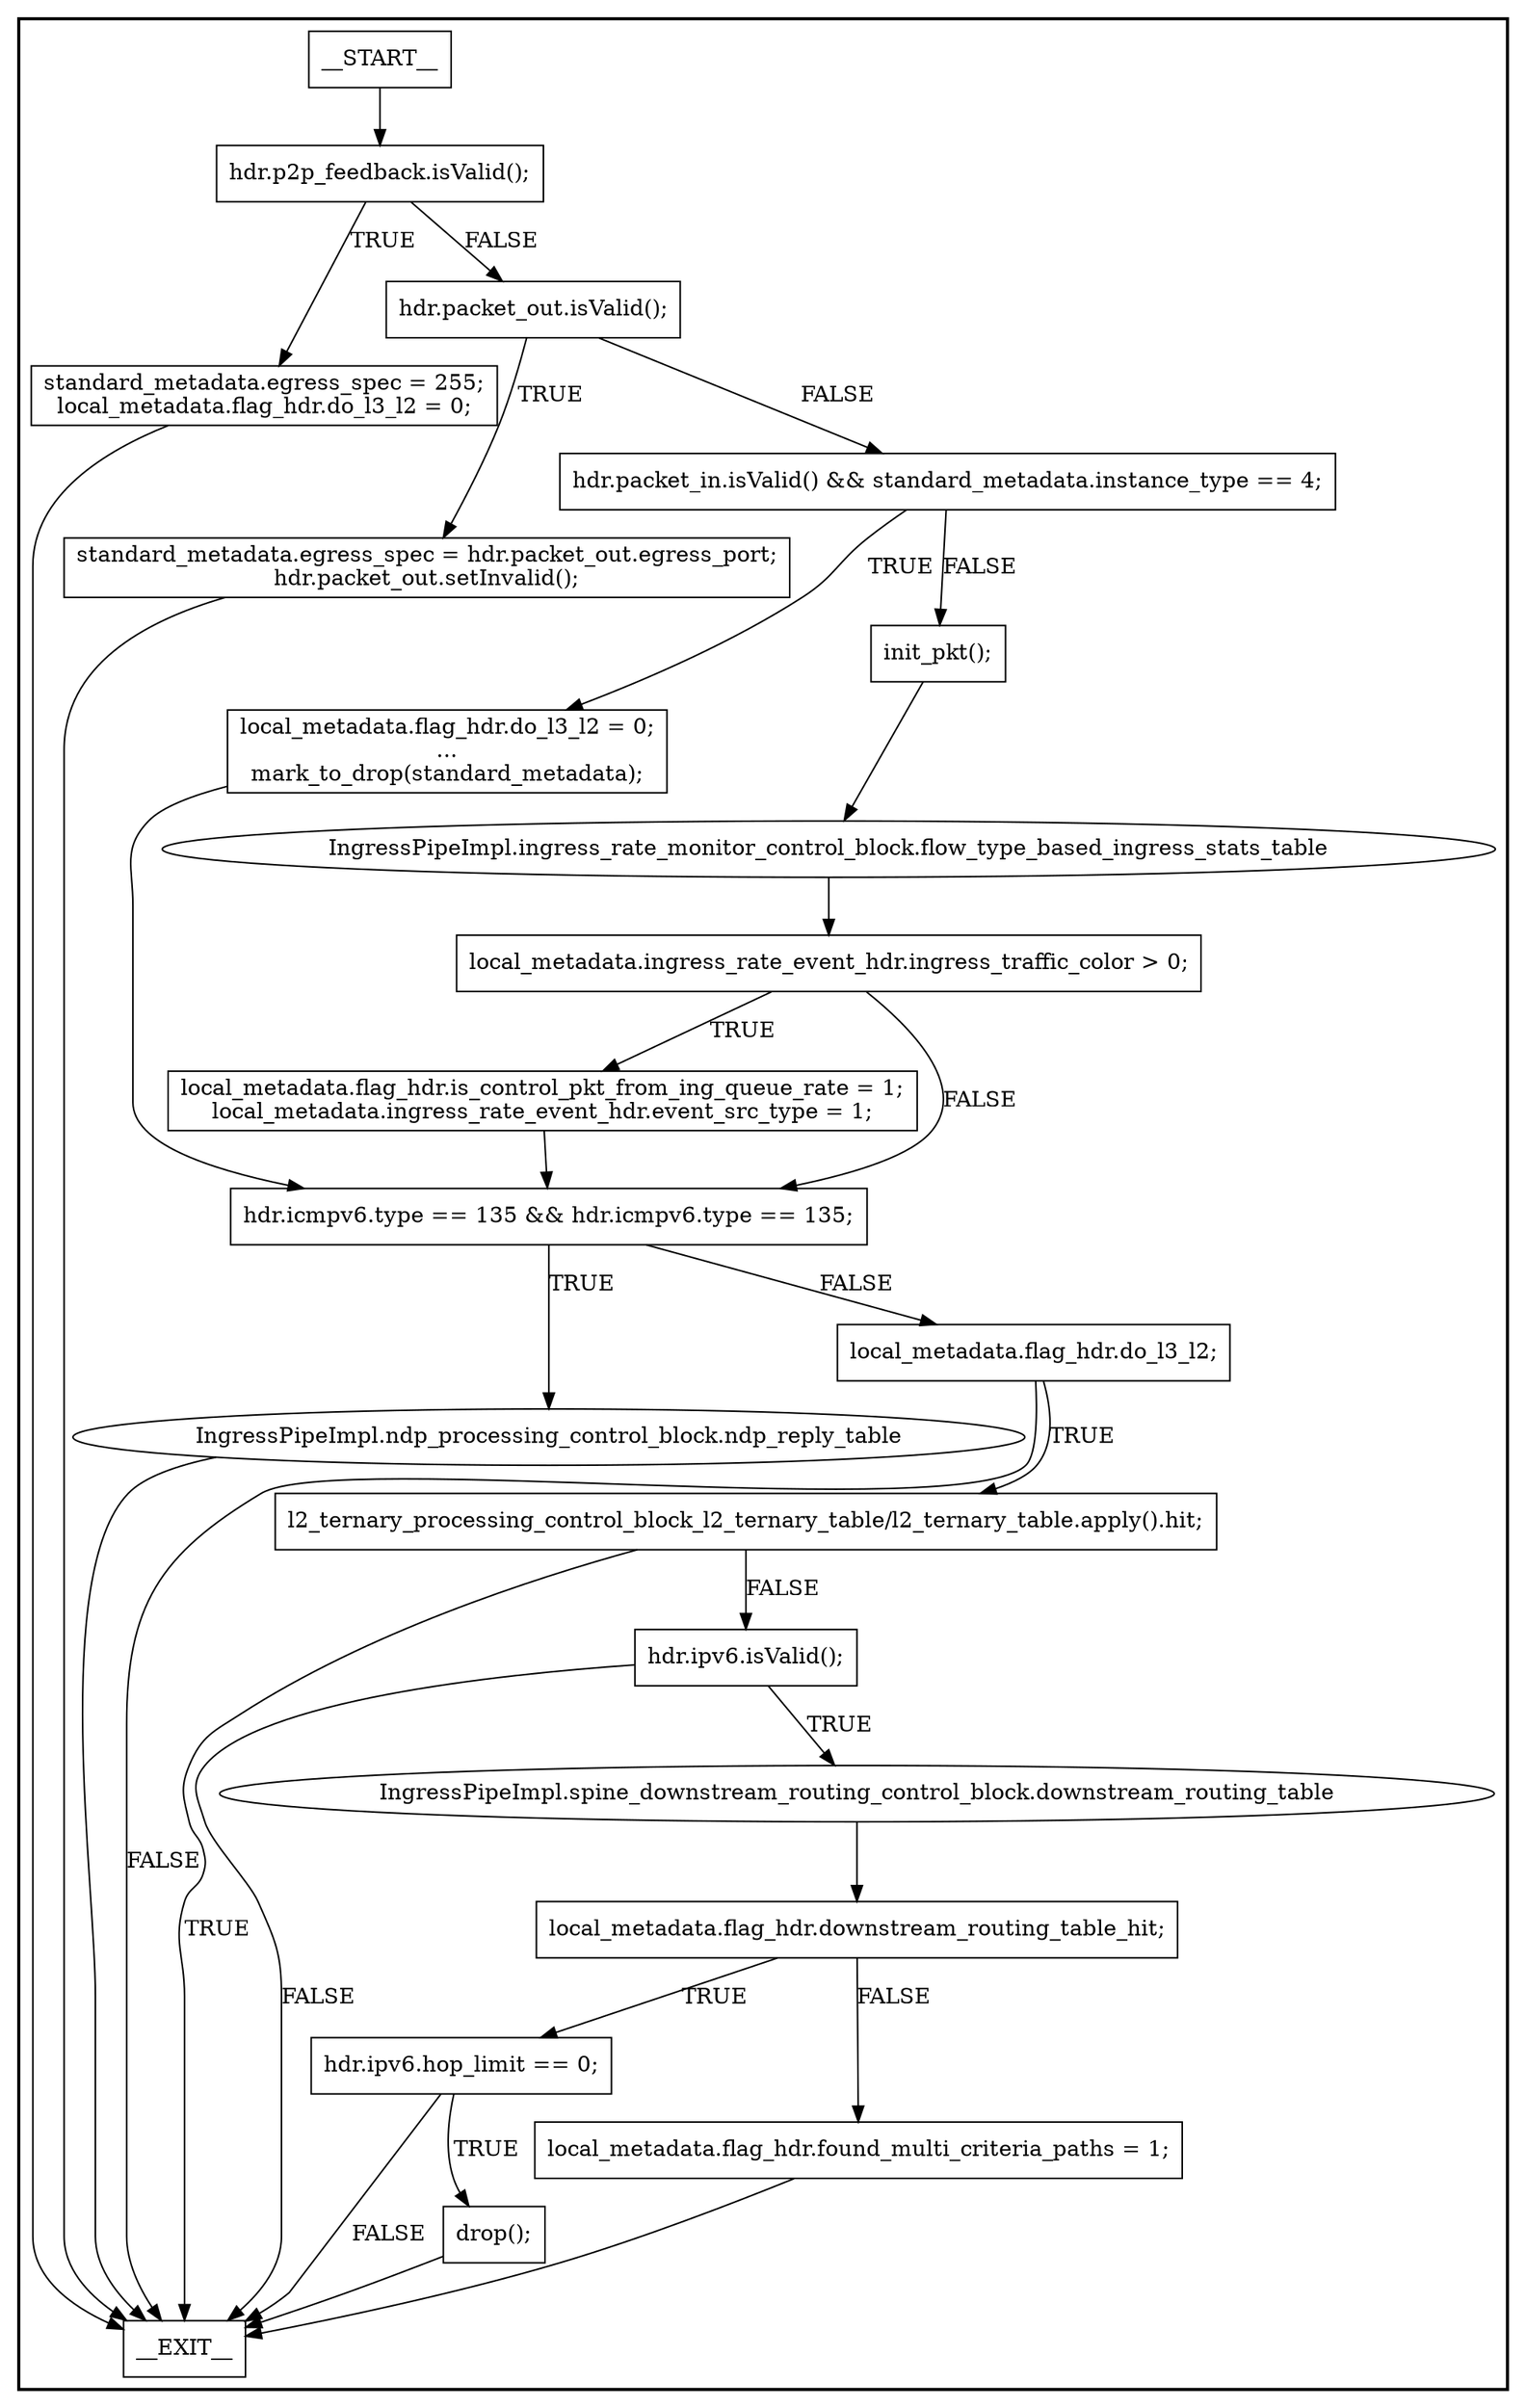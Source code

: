 digraph IngressPipeImpl {
subgraph cluster {
graph [
label="", labeljust=r, style=bold];
0[label=__START__, margin="", shape=rectangle, style=solid];
1[label=__EXIT__, margin="", shape=rectangle, style=solid];
2[label="hdr.p2p_feedback.isValid();", margin="", shape=rectangle, style=solid];
3[label="standard_metadata.egress_spec = 255;
local_metadata.flag_hdr.do_l3_l2 = 0;", margin="", shape=rectangle, style=solid];
4[label="hdr.packet_out.isValid();", margin="", shape=rectangle, style=solid];
5[label="standard_metadata.egress_spec = hdr.packet_out.egress_port;
hdr.packet_out.setInvalid();", margin="", shape=rectangle, style=solid];
6[label="hdr.packet_in.isValid() && standard_metadata.instance_type == 4;", margin="", shape=rectangle, style=solid];
7[label="local_metadata.flag_hdr.do_l3_l2 = 0;
...
mark_to_drop(standard_metadata);", margin="", shape=rectangle, style=solid];
8[label="init_pkt();", margin="", shape=rectangle, style=solid];
9[label="IngressPipeImpl.ingress_rate_monitor_control_block.flow_type_based_ingress_stats_table", margin="", shape=ellipse, style=solid];
10[label="local_metadata.ingress_rate_event_hdr.ingress_traffic_color > 0;", margin="", shape=rectangle, style=solid];
11[label="local_metadata.flag_hdr.is_control_pkt_from_ing_queue_rate = 1;
local_metadata.ingress_rate_event_hdr.event_src_type = 1;", margin="", shape=rectangle, style=solid];
12[label="hdr.icmpv6.type == 135 && hdr.icmpv6.type == 135;", margin="", shape=rectangle, style=solid];
13[label="IngressPipeImpl.ndp_processing_control_block.ndp_reply_table", margin="", shape=ellipse, style=solid];
14[label="local_metadata.flag_hdr.do_l3_l2;", margin="", shape=rectangle, style=solid];
15[label="l2_ternary_processing_control_block_l2_ternary_table/l2_ternary_table.apply().hit;", margin="", shape=rectangle, style=solid];
16[label="hdr.ipv6.isValid();", margin="", shape=rectangle, style=solid];
17[label="IngressPipeImpl.spine_downstream_routing_control_block.downstream_routing_table", margin="", shape=ellipse, style=solid];
18[label="local_metadata.flag_hdr.downstream_routing_table_hit;", margin="", shape=rectangle, style=solid];
19[label="hdr.ipv6.hop_limit == 0;", margin="", shape=rectangle, style=solid];
20[label="drop();", margin="", shape=rectangle, style=solid];
21[label="local_metadata.flag_hdr.found_multi_criteria_paths = 1;", margin="", shape=rectangle, style=solid];
0 -> 2[label=""];
2 -> 3[label=TRUE];
2 -> 4[label=FALSE];
3 -> 1[label=""];
4 -> 5[label=TRUE];
4 -> 6[label=FALSE];
5 -> 1[label=""];
6 -> 7[label=TRUE];
6 -> 8[label=FALSE];
7 -> 12[label=""];
8 -> 9[label=""];
9 -> 10[label=""];
10 -> 11[label=TRUE];
10 -> 12[label=FALSE];
11 -> 12[label=""];
12 -> 13[label=TRUE];
12 -> 14[label=FALSE];
13 -> 1[label=""];
14 -> 15[label=TRUE];
14 -> 1[label=FALSE];
15 -> 1[label=TRUE];
15 -> 16[label=FALSE];
16 -> 17[label=TRUE];
16 -> 1[label=FALSE];
17 -> 18[label=""];
18 -> 19[label=TRUE];
18 -> 21[label=FALSE];
19 -> 20[label=TRUE];
19 -> 1[label=FALSE];
20 -> 1[label=""];
21 -> 1[label=""];
}
}
